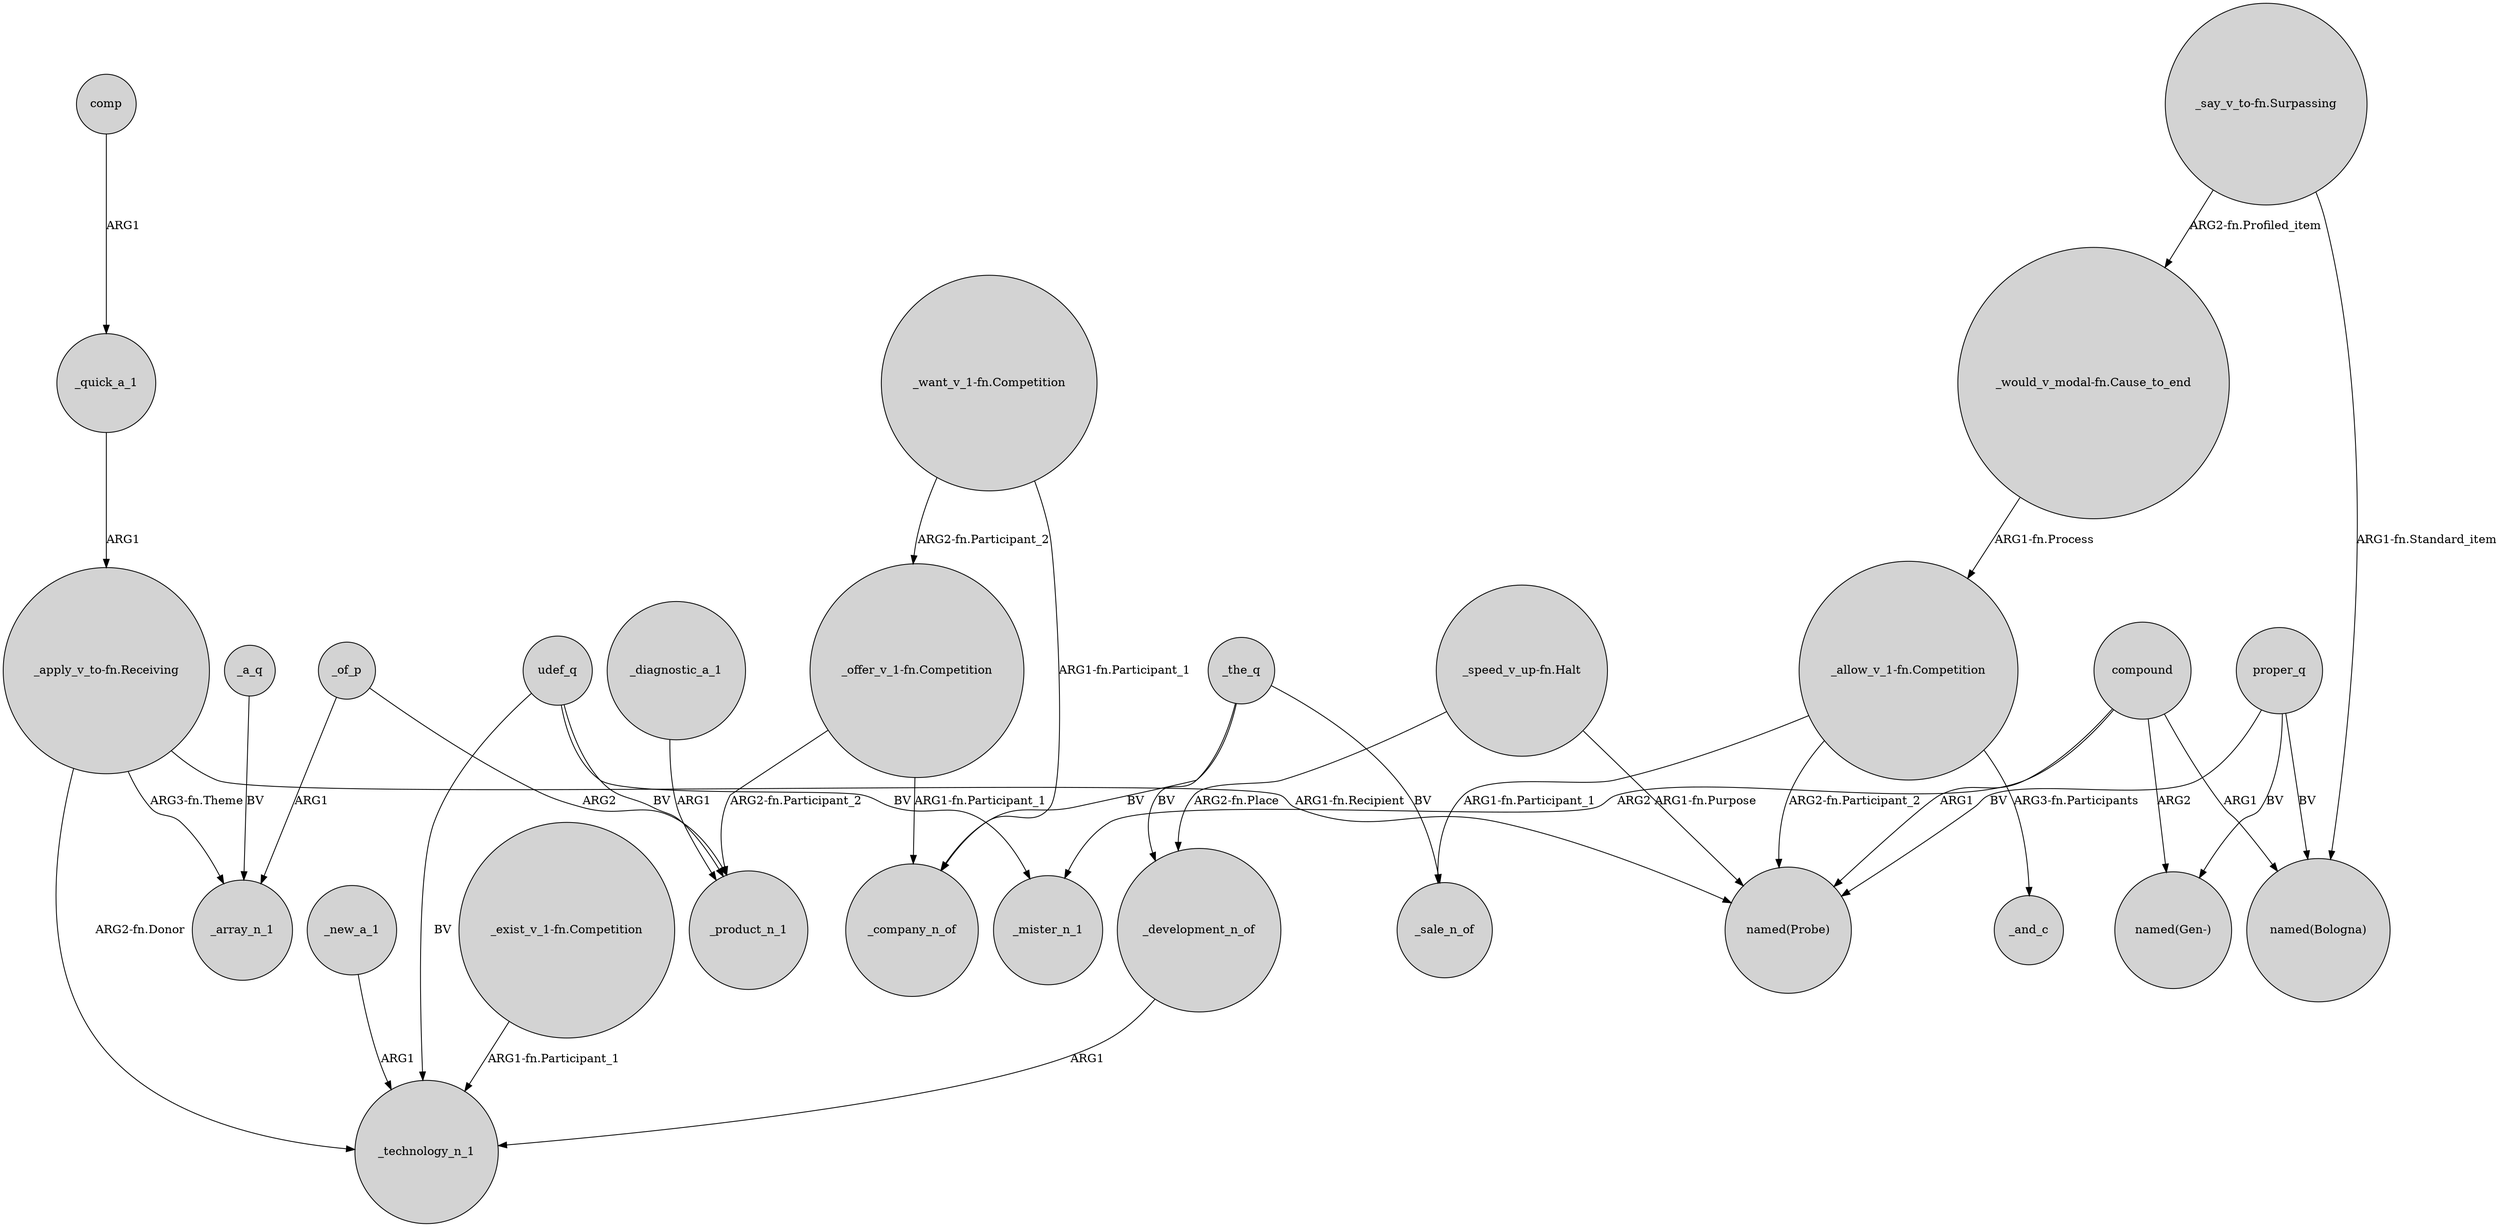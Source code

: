 digraph {
	node [shape=circle style=filled]
	_the_q -> _development_n_of [label=BV]
	"_apply_v_to-fn.Receiving" -> _array_n_1 [label="ARG3-fn.Theme"]
	"_apply_v_to-fn.Receiving" -> _technology_n_1 [label="ARG2-fn.Donor"]
	compound -> _mister_n_1 [label=ARG2]
	"_want_v_1-fn.Competition" -> _company_n_of [label="ARG1-fn.Participant_1"]
	_development_n_of -> _technology_n_1 [label=ARG1]
	_of_p -> _array_n_1 [label=ARG1]
	"_offer_v_1-fn.Competition" -> _product_n_1 [label="ARG2-fn.Participant_2"]
	compound -> "named(Probe)" [label=ARG1]
	_new_a_1 -> _technology_n_1 [label=ARG1]
	udef_q -> _product_n_1 [label=BV]
	"_say_v_to-fn.Surpassing" -> "named(Bologna)" [label="ARG1-fn.Standard_item"]
	"_want_v_1-fn.Competition" -> "_offer_v_1-fn.Competition" [label="ARG2-fn.Participant_2"]
	udef_q -> _mister_n_1 [label=BV]
	_of_p -> _product_n_1 [label=ARG2]
	proper_q -> "named(Bologna)" [label=BV]
	"_speed_v_up-fn.Halt" -> "named(Probe)" [label="ARG1-fn.Purpose"]
	_a_q -> _array_n_1 [label=BV]
	udef_q -> _technology_n_1 [label=BV]
	compound -> "named(Gen-)" [label=ARG2]
	compound -> "named(Bologna)" [label=ARG1]
	proper_q -> "named(Probe)" [label=BV]
	"_say_v_to-fn.Surpassing" -> "_would_v_modal-fn.Cause_to_end" [label="ARG2-fn.Profiled_item"]
	"_speed_v_up-fn.Halt" -> _development_n_of [label="ARG2-fn.Place"]
	"_would_v_modal-fn.Cause_to_end" -> "_allow_v_1-fn.Competition" [label="ARG1-fn.Process"]
	_diagnostic_a_1 -> _product_n_1 [label=ARG1]
	"_allow_v_1-fn.Competition" -> _sale_n_of [label="ARG1-fn.Participant_1"]
	comp -> _quick_a_1 [label=ARG1]
	"_offer_v_1-fn.Competition" -> _company_n_of [label="ARG1-fn.Participant_1"]
	"_exist_v_1-fn.Competition" -> _technology_n_1 [label="ARG1-fn.Participant_1"]
	proper_q -> "named(Gen-)" [label=BV]
	"_apply_v_to-fn.Receiving" -> "named(Probe)" [label="ARG1-fn.Recipient"]
	"_allow_v_1-fn.Competition" -> "named(Probe)" [label="ARG2-fn.Participant_2"]
	_the_q -> _sale_n_of [label=BV]
	_the_q -> _company_n_of [label=BV]
	"_allow_v_1-fn.Competition" -> _and_c [label="ARG3-fn.Participants"]
	_quick_a_1 -> "_apply_v_to-fn.Receiving" [label=ARG1]
}
